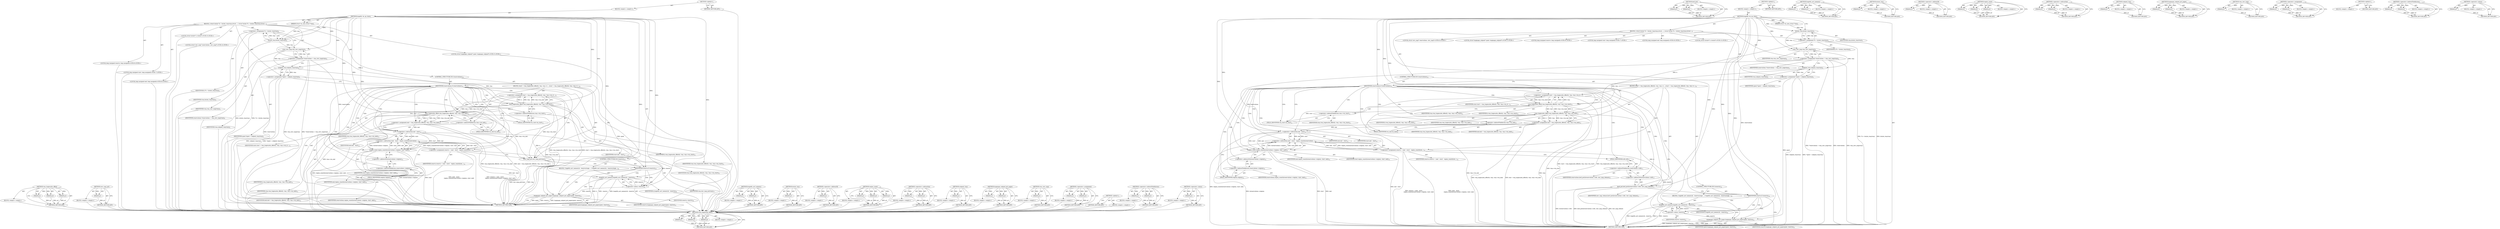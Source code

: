 digraph "&lt;operator&gt;.minus" {
vulnerable_119 [label=<(METHOD,vma_hugecache_offset)>];
vulnerable_120 [label=<(PARAM,p1)>];
vulnerable_121 [label=<(PARAM,p2)>];
vulnerable_122 [label=<(PARAM,p3)>];
vulnerable_123 [label=<(BLOCK,&lt;empty&gt;,&lt;empty&gt;)>];
vulnerable_124 [label=<(METHOD_RETURN,ANY)>];
vulnerable_145 [label=<(METHOD,kref_put)>];
vulnerable_146 [label=<(PARAM,p1)>];
vulnerable_147 [label=<(PARAM,p2)>];
vulnerable_148 [label=<(BLOCK,&lt;empty&gt;,&lt;empty&gt;)>];
vulnerable_149 [label=<(METHOD_RETURN,ANY)>];
vulnerable_6 [label=<(METHOD,&lt;global&gt;)<SUB>1</SUB>>];
vulnerable_7 [label=<(BLOCK,&lt;empty&gt;,&lt;empty&gt;)<SUB>1</SUB>>];
vulnerable_8 [label=<(METHOD,hugetlb_vm_op_close)<SUB>1</SUB>>];
vulnerable_9 [label=<(PARAM,struct vm_area_struct *vma)<SUB>1</SUB>>];
vulnerable_10 [label=<(BLOCK,{
 	struct hstate *h = hstate_vma(vma);
	struct...,{
 	struct hstate *h = hstate_vma(vma);
	struct...)<SUB>2</SUB>>];
vulnerable_11 [label="<(LOCAL,struct hstate* h: hstate*)<SUB>3</SUB>>"];
vulnerable_12 [label=<(&lt;operator&gt;.assignment,*h = hstate_vma(vma))<SUB>3</SUB>>];
vulnerable_13 [label=<(IDENTIFIER,h,*h = hstate_vma(vma))<SUB>3</SUB>>];
vulnerable_14 [label=<(hstate_vma,hstate_vma(vma))<SUB>3</SUB>>];
vulnerable_15 [label=<(IDENTIFIER,vma,hstate_vma(vma))<SUB>3</SUB>>];
vulnerable_16 [label="<(LOCAL,struct resv_map* reservations: resv_map*)<SUB>4</SUB>>"];
vulnerable_17 [label=<(&lt;operator&gt;.assignment,*reservations = vma_resv_map(vma))<SUB>4</SUB>>];
vulnerable_18 [label=<(IDENTIFIER,reservations,*reservations = vma_resv_map(vma))<SUB>4</SUB>>];
vulnerable_19 [label=<(vma_resv_map,vma_resv_map(vma))<SUB>4</SUB>>];
vulnerable_20 [label=<(IDENTIFIER,vma,vma_resv_map(vma))<SUB>4</SUB>>];
vulnerable_21 [label="<(LOCAL,struct hugepage_subpool* spool: hugepage_subpool*)<SUB>5</SUB>>"];
vulnerable_22 [label=<(&lt;operator&gt;.assignment,*spool = subpool_vma(vma))<SUB>5</SUB>>];
vulnerable_23 [label=<(IDENTIFIER,spool,*spool = subpool_vma(vma))<SUB>5</SUB>>];
vulnerable_24 [label=<(subpool_vma,subpool_vma(vma))<SUB>5</SUB>>];
vulnerable_25 [label=<(IDENTIFIER,vma,subpool_vma(vma))<SUB>5</SUB>>];
vulnerable_26 [label="<(LOCAL,long unsigned reserve: long unsigned)<SUB>6</SUB>>"];
vulnerable_27 [label="<(LOCAL,long unsigned start: long unsigned)<SUB>7</SUB>>"];
vulnerable_28 [label="<(LOCAL,long unsigned end: long unsigned)<SUB>8</SUB>>"];
vulnerable_29 [label=<(CONTROL_STRUCTURE,IF,if (reservations))<SUB>10</SUB>>];
vulnerable_30 [label=<(IDENTIFIER,reservations,if (reservations))<SUB>10</SUB>>];
vulnerable_31 [label=<(BLOCK,{
		start = vma_hugecache_offset(h, vma, vma-&gt;v...,{
		start = vma_hugecache_offset(h, vma, vma-&gt;v...)<SUB>10</SUB>>];
vulnerable_32 [label=<(&lt;operator&gt;.assignment,start = vma_hugecache_offset(h, vma, vma-&gt;vm_st...)<SUB>11</SUB>>];
vulnerable_33 [label=<(IDENTIFIER,start,start = vma_hugecache_offset(h, vma, vma-&gt;vm_st...)<SUB>11</SUB>>];
vulnerable_34 [label=<(vma_hugecache_offset,vma_hugecache_offset(h, vma, vma-&gt;vm_start))<SUB>11</SUB>>];
vulnerable_35 [label=<(IDENTIFIER,h,vma_hugecache_offset(h, vma, vma-&gt;vm_start))<SUB>11</SUB>>];
vulnerable_36 [label=<(IDENTIFIER,vma,vma_hugecache_offset(h, vma, vma-&gt;vm_start))<SUB>11</SUB>>];
vulnerable_37 [label=<(&lt;operator&gt;.indirectFieldAccess,vma-&gt;vm_start)<SUB>11</SUB>>];
vulnerable_38 [label=<(IDENTIFIER,vma,vma_hugecache_offset(h, vma, vma-&gt;vm_start))<SUB>11</SUB>>];
vulnerable_39 [label=<(FIELD_IDENTIFIER,vm_start,vm_start)<SUB>11</SUB>>];
vulnerable_40 [label=<(&lt;operator&gt;.assignment,end = vma_hugecache_offset(h, vma, vma-&gt;vm_end))<SUB>12</SUB>>];
vulnerable_41 [label=<(IDENTIFIER,end,end = vma_hugecache_offset(h, vma, vma-&gt;vm_end))<SUB>12</SUB>>];
vulnerable_42 [label=<(vma_hugecache_offset,vma_hugecache_offset(h, vma, vma-&gt;vm_end))<SUB>12</SUB>>];
vulnerable_43 [label=<(IDENTIFIER,h,vma_hugecache_offset(h, vma, vma-&gt;vm_end))<SUB>12</SUB>>];
vulnerable_44 [label=<(IDENTIFIER,vma,vma_hugecache_offset(h, vma, vma-&gt;vm_end))<SUB>12</SUB>>];
vulnerable_45 [label=<(&lt;operator&gt;.indirectFieldAccess,vma-&gt;vm_end)<SUB>12</SUB>>];
vulnerable_46 [label=<(IDENTIFIER,vma,vma_hugecache_offset(h, vma, vma-&gt;vm_end))<SUB>12</SUB>>];
vulnerable_47 [label=<(FIELD_IDENTIFIER,vm_end,vm_end)<SUB>12</SUB>>];
vulnerable_48 [label=<(&lt;operator&gt;.assignment,reserve = (end - start) -
 			region_count(&amp;res...)<SUB>14</SUB>>];
vulnerable_49 [label=<(IDENTIFIER,reserve,reserve = (end - start) -
 			region_count(&amp;res...)<SUB>14</SUB>>];
vulnerable_50 [label=<(&lt;operator&gt;.subtraction,(end - start) -
 			region_count(&amp;reservations-...)<SUB>14</SUB>>];
vulnerable_51 [label=<(&lt;operator&gt;.subtraction,end - start)<SUB>14</SUB>>];
vulnerable_52 [label=<(IDENTIFIER,end,end - start)<SUB>14</SUB>>];
vulnerable_53 [label=<(IDENTIFIER,start,end - start)<SUB>14</SUB>>];
vulnerable_54 [label=<(region_count,region_count(&amp;reservations-&gt;regions, start, end))<SUB>15</SUB>>];
vulnerable_55 [label=<(&lt;operator&gt;.addressOf,&amp;reservations-&gt;regions)<SUB>15</SUB>>];
vulnerable_56 [label=<(&lt;operator&gt;.indirectFieldAccess,reservations-&gt;regions)<SUB>15</SUB>>];
vulnerable_57 [label=<(IDENTIFIER,reservations,region_count(&amp;reservations-&gt;regions, start, end))<SUB>15</SUB>>];
vulnerable_58 [label=<(FIELD_IDENTIFIER,regions,regions)<SUB>15</SUB>>];
vulnerable_59 [label=<(IDENTIFIER,start,region_count(&amp;reservations-&gt;regions, start, end))<SUB>15</SUB>>];
vulnerable_60 [label=<(IDENTIFIER,end,region_count(&amp;reservations-&gt;regions, start, end))<SUB>15</SUB>>];
vulnerable_61 [label=<(kref_put,kref_put(&amp;reservations-&gt;refs, resv_map_release))<SUB>17</SUB>>];
vulnerable_62 [label=<(&lt;operator&gt;.addressOf,&amp;reservations-&gt;refs)<SUB>17</SUB>>];
vulnerable_63 [label=<(&lt;operator&gt;.indirectFieldAccess,reservations-&gt;refs)<SUB>17</SUB>>];
vulnerable_64 [label=<(IDENTIFIER,reservations,kref_put(&amp;reservations-&gt;refs, resv_map_release))<SUB>17</SUB>>];
vulnerable_65 [label=<(FIELD_IDENTIFIER,refs,refs)<SUB>17</SUB>>];
vulnerable_66 [label=<(IDENTIFIER,resv_map_release,kref_put(&amp;reservations-&gt;refs, resv_map_release))<SUB>17</SUB>>];
vulnerable_67 [label=<(CONTROL_STRUCTURE,IF,if (reserve))<SUB>19</SUB>>];
vulnerable_68 [label=<(IDENTIFIER,reserve,if (reserve))<SUB>19</SUB>>];
vulnerable_69 [label=<(BLOCK,{
 			hugetlb_acct_memory(h, -reserve);
			huge...,{
 			hugetlb_acct_memory(h, -reserve);
			huge...)<SUB>19</SUB>>];
vulnerable_70 [label=<(hugetlb_acct_memory,hugetlb_acct_memory(h, -reserve))<SUB>20</SUB>>];
vulnerable_71 [label=<(IDENTIFIER,h,hugetlb_acct_memory(h, -reserve))<SUB>20</SUB>>];
vulnerable_72 [label=<(&lt;operator&gt;.minus,-reserve)<SUB>20</SUB>>];
vulnerable_73 [label=<(IDENTIFIER,reserve,-reserve)<SUB>20</SUB>>];
vulnerable_74 [label=<(hugepage_subpool_put_pages,hugepage_subpool_put_pages(spool, reserve))<SUB>21</SUB>>];
vulnerable_75 [label=<(IDENTIFIER,spool,hugepage_subpool_put_pages(spool, reserve))<SUB>21</SUB>>];
vulnerable_76 [label=<(IDENTIFIER,reserve,hugepage_subpool_put_pages(spool, reserve))<SUB>21</SUB>>];
vulnerable_77 [label=<(METHOD_RETURN,void)<SUB>1</SUB>>];
vulnerable_79 [label=<(METHOD_RETURN,ANY)<SUB>1</SUB>>];
vulnerable_150 [label=<(METHOD,hugetlb_acct_memory)>];
vulnerable_151 [label=<(PARAM,p1)>];
vulnerable_152 [label=<(PARAM,p2)>];
vulnerable_153 [label=<(BLOCK,&lt;empty&gt;,&lt;empty&gt;)>];
vulnerable_154 [label=<(METHOD_RETURN,ANY)>];
vulnerable_107 [label=<(METHOD,hstate_vma)>];
vulnerable_108 [label=<(PARAM,p1)>];
vulnerable_109 [label=<(BLOCK,&lt;empty&gt;,&lt;empty&gt;)>];
vulnerable_110 [label=<(METHOD_RETURN,ANY)>];
vulnerable_141 [label=<(METHOD,&lt;operator&gt;.addressOf)>];
vulnerable_142 [label=<(PARAM,p1)>];
vulnerable_143 [label=<(BLOCK,&lt;empty&gt;,&lt;empty&gt;)>];
vulnerable_144 [label=<(METHOD_RETURN,ANY)>];
vulnerable_135 [label=<(METHOD,region_count)>];
vulnerable_136 [label=<(PARAM,p1)>];
vulnerable_137 [label=<(PARAM,p2)>];
vulnerable_138 [label=<(PARAM,p3)>];
vulnerable_139 [label=<(BLOCK,&lt;empty&gt;,&lt;empty&gt;)>];
vulnerable_140 [label=<(METHOD_RETURN,ANY)>];
vulnerable_130 [label=<(METHOD,&lt;operator&gt;.subtraction)>];
vulnerable_131 [label=<(PARAM,p1)>];
vulnerable_132 [label=<(PARAM,p2)>];
vulnerable_133 [label=<(BLOCK,&lt;empty&gt;,&lt;empty&gt;)>];
vulnerable_134 [label=<(METHOD_RETURN,ANY)>];
vulnerable_115 [label=<(METHOD,subpool_vma)>];
vulnerable_116 [label=<(PARAM,p1)>];
vulnerable_117 [label=<(BLOCK,&lt;empty&gt;,&lt;empty&gt;)>];
vulnerable_118 [label=<(METHOD_RETURN,ANY)>];
vulnerable_159 [label=<(METHOD,hugepage_subpool_put_pages)>];
vulnerable_160 [label=<(PARAM,p1)>];
vulnerable_161 [label=<(PARAM,p2)>];
vulnerable_162 [label=<(BLOCK,&lt;empty&gt;,&lt;empty&gt;)>];
vulnerable_163 [label=<(METHOD_RETURN,ANY)>];
vulnerable_111 [label=<(METHOD,vma_resv_map)>];
vulnerable_112 [label=<(PARAM,p1)>];
vulnerable_113 [label=<(BLOCK,&lt;empty&gt;,&lt;empty&gt;)>];
vulnerable_114 [label=<(METHOD_RETURN,ANY)>];
vulnerable_102 [label=<(METHOD,&lt;operator&gt;.assignment)>];
vulnerable_103 [label=<(PARAM,p1)>];
vulnerable_104 [label=<(PARAM,p2)>];
vulnerable_105 [label=<(BLOCK,&lt;empty&gt;,&lt;empty&gt;)>];
vulnerable_106 [label=<(METHOD_RETURN,ANY)>];
vulnerable_96 [label=<(METHOD,&lt;global&gt;)<SUB>1</SUB>>];
vulnerable_97 [label=<(BLOCK,&lt;empty&gt;,&lt;empty&gt;)>];
vulnerable_98 [label=<(METHOD_RETURN,ANY)>];
vulnerable_125 [label=<(METHOD,&lt;operator&gt;.indirectFieldAccess)>];
vulnerable_126 [label=<(PARAM,p1)>];
vulnerable_127 [label=<(PARAM,p2)>];
vulnerable_128 [label=<(BLOCK,&lt;empty&gt;,&lt;empty&gt;)>];
vulnerable_129 [label=<(METHOD_RETURN,ANY)>];
vulnerable_155 [label=<(METHOD,&lt;operator&gt;.minus)>];
vulnerable_156 [label=<(PARAM,p1)>];
vulnerable_157 [label=<(BLOCK,&lt;empty&gt;,&lt;empty&gt;)>];
vulnerable_158 [label=<(METHOD_RETURN,ANY)>];
fixed_115 [label=<(METHOD,vma_hugecache_offset)>];
fixed_116 [label=<(PARAM,p1)>];
fixed_117 [label=<(PARAM,p2)>];
fixed_118 [label=<(PARAM,p3)>];
fixed_119 [label=<(BLOCK,&lt;empty&gt;,&lt;empty&gt;)>];
fixed_120 [label=<(METHOD_RETURN,ANY)>];
fixed_141 [label=<(METHOD,resv_map_put)>];
fixed_142 [label=<(PARAM,p1)>];
fixed_143 [label=<(BLOCK,&lt;empty&gt;,&lt;empty&gt;)>];
fixed_144 [label=<(METHOD_RETURN,ANY)>];
fixed_6 [label=<(METHOD,&lt;global&gt;)<SUB>1</SUB>>];
fixed_7 [label=<(BLOCK,&lt;empty&gt;,&lt;empty&gt;)<SUB>1</SUB>>];
fixed_8 [label=<(METHOD,hugetlb_vm_op_close)<SUB>1</SUB>>];
fixed_9 [label=<(PARAM,struct vm_area_struct *vma)<SUB>1</SUB>>];
fixed_10 [label=<(BLOCK,{
 	struct hstate *h = hstate_vma(vma);
	struct...,{
 	struct hstate *h = hstate_vma(vma);
	struct...)<SUB>2</SUB>>];
fixed_11 [label="<(LOCAL,struct hstate* h: hstate*)<SUB>3</SUB>>"];
fixed_12 [label=<(&lt;operator&gt;.assignment,*h = hstate_vma(vma))<SUB>3</SUB>>];
fixed_13 [label=<(IDENTIFIER,h,*h = hstate_vma(vma))<SUB>3</SUB>>];
fixed_14 [label=<(hstate_vma,hstate_vma(vma))<SUB>3</SUB>>];
fixed_15 [label=<(IDENTIFIER,vma,hstate_vma(vma))<SUB>3</SUB>>];
fixed_16 [label="<(LOCAL,struct resv_map* reservations: resv_map*)<SUB>4</SUB>>"];
fixed_17 [label=<(&lt;operator&gt;.assignment,*reservations = vma_resv_map(vma))<SUB>4</SUB>>];
fixed_18 [label=<(IDENTIFIER,reservations,*reservations = vma_resv_map(vma))<SUB>4</SUB>>];
fixed_19 [label=<(vma_resv_map,vma_resv_map(vma))<SUB>4</SUB>>];
fixed_20 [label=<(IDENTIFIER,vma,vma_resv_map(vma))<SUB>4</SUB>>];
fixed_21 [label="<(LOCAL,struct hugepage_subpool* spool: hugepage_subpool*)<SUB>5</SUB>>"];
fixed_22 [label=<(&lt;operator&gt;.assignment,*spool = subpool_vma(vma))<SUB>5</SUB>>];
fixed_23 [label=<(IDENTIFIER,spool,*spool = subpool_vma(vma))<SUB>5</SUB>>];
fixed_24 [label=<(subpool_vma,subpool_vma(vma))<SUB>5</SUB>>];
fixed_25 [label=<(IDENTIFIER,vma,subpool_vma(vma))<SUB>5</SUB>>];
fixed_26 [label="<(LOCAL,long unsigned reserve: long unsigned)<SUB>6</SUB>>"];
fixed_27 [label="<(LOCAL,long unsigned start: long unsigned)<SUB>7</SUB>>"];
fixed_28 [label="<(LOCAL,long unsigned end: long unsigned)<SUB>8</SUB>>"];
fixed_29 [label=<(CONTROL_STRUCTURE,IF,if (reservations))<SUB>10</SUB>>];
fixed_30 [label=<(IDENTIFIER,reservations,if (reservations))<SUB>10</SUB>>];
fixed_31 [label=<(BLOCK,{
		start = vma_hugecache_offset(h, vma, vma-&gt;v...,{
		start = vma_hugecache_offset(h, vma, vma-&gt;v...)<SUB>10</SUB>>];
fixed_32 [label=<(&lt;operator&gt;.assignment,start = vma_hugecache_offset(h, vma, vma-&gt;vm_st...)<SUB>11</SUB>>];
fixed_33 [label=<(IDENTIFIER,start,start = vma_hugecache_offset(h, vma, vma-&gt;vm_st...)<SUB>11</SUB>>];
fixed_34 [label=<(vma_hugecache_offset,vma_hugecache_offset(h, vma, vma-&gt;vm_start))<SUB>11</SUB>>];
fixed_35 [label=<(IDENTIFIER,h,vma_hugecache_offset(h, vma, vma-&gt;vm_start))<SUB>11</SUB>>];
fixed_36 [label=<(IDENTIFIER,vma,vma_hugecache_offset(h, vma, vma-&gt;vm_start))<SUB>11</SUB>>];
fixed_37 [label=<(&lt;operator&gt;.indirectFieldAccess,vma-&gt;vm_start)<SUB>11</SUB>>];
fixed_38 [label=<(IDENTIFIER,vma,vma_hugecache_offset(h, vma, vma-&gt;vm_start))<SUB>11</SUB>>];
fixed_39 [label=<(FIELD_IDENTIFIER,vm_start,vm_start)<SUB>11</SUB>>];
fixed_40 [label=<(&lt;operator&gt;.assignment,end = vma_hugecache_offset(h, vma, vma-&gt;vm_end))<SUB>12</SUB>>];
fixed_41 [label=<(IDENTIFIER,end,end = vma_hugecache_offset(h, vma, vma-&gt;vm_end))<SUB>12</SUB>>];
fixed_42 [label=<(vma_hugecache_offset,vma_hugecache_offset(h, vma, vma-&gt;vm_end))<SUB>12</SUB>>];
fixed_43 [label=<(IDENTIFIER,h,vma_hugecache_offset(h, vma, vma-&gt;vm_end))<SUB>12</SUB>>];
fixed_44 [label=<(IDENTIFIER,vma,vma_hugecache_offset(h, vma, vma-&gt;vm_end))<SUB>12</SUB>>];
fixed_45 [label=<(&lt;operator&gt;.indirectFieldAccess,vma-&gt;vm_end)<SUB>12</SUB>>];
fixed_46 [label=<(IDENTIFIER,vma,vma_hugecache_offset(h, vma, vma-&gt;vm_end))<SUB>12</SUB>>];
fixed_47 [label=<(FIELD_IDENTIFIER,vm_end,vm_end)<SUB>12</SUB>>];
fixed_48 [label=<(&lt;operator&gt;.assignment,reserve = (end - start) -
 			region_count(&amp;res...)<SUB>14</SUB>>];
fixed_49 [label=<(IDENTIFIER,reserve,reserve = (end - start) -
 			region_count(&amp;res...)<SUB>14</SUB>>];
fixed_50 [label=<(&lt;operator&gt;.subtraction,(end - start) -
 			region_count(&amp;reservations-...)<SUB>14</SUB>>];
fixed_51 [label=<(&lt;operator&gt;.subtraction,end - start)<SUB>14</SUB>>];
fixed_52 [label=<(IDENTIFIER,end,end - start)<SUB>14</SUB>>];
fixed_53 [label=<(IDENTIFIER,start,end - start)<SUB>14</SUB>>];
fixed_54 [label=<(region_count,region_count(&amp;reservations-&gt;regions, start, end))<SUB>15</SUB>>];
fixed_55 [label=<(&lt;operator&gt;.addressOf,&amp;reservations-&gt;regions)<SUB>15</SUB>>];
fixed_56 [label=<(&lt;operator&gt;.indirectFieldAccess,reservations-&gt;regions)<SUB>15</SUB>>];
fixed_57 [label=<(IDENTIFIER,reservations,region_count(&amp;reservations-&gt;regions, start, end))<SUB>15</SUB>>];
fixed_58 [label=<(FIELD_IDENTIFIER,regions,regions)<SUB>15</SUB>>];
fixed_59 [label=<(IDENTIFIER,start,region_count(&amp;reservations-&gt;regions, start, end))<SUB>15</SUB>>];
fixed_60 [label=<(IDENTIFIER,end,region_count(&amp;reservations-&gt;regions, start, end))<SUB>15</SUB>>];
fixed_61 [label=<(resv_map_put,resv_map_put(vma))<SUB>17</SUB>>];
fixed_62 [label=<(IDENTIFIER,vma,resv_map_put(vma))<SUB>17</SUB>>];
fixed_63 [label=<(CONTROL_STRUCTURE,IF,if (reserve))<SUB>19</SUB>>];
fixed_64 [label=<(IDENTIFIER,reserve,if (reserve))<SUB>19</SUB>>];
fixed_65 [label=<(BLOCK,{
 			hugetlb_acct_memory(h, -reserve);
			huge...,{
 			hugetlb_acct_memory(h, -reserve);
			huge...)<SUB>19</SUB>>];
fixed_66 [label=<(hugetlb_acct_memory,hugetlb_acct_memory(h, -reserve))<SUB>20</SUB>>];
fixed_67 [label=<(IDENTIFIER,h,hugetlb_acct_memory(h, -reserve))<SUB>20</SUB>>];
fixed_68 [label=<(&lt;operator&gt;.minus,-reserve)<SUB>20</SUB>>];
fixed_69 [label=<(IDENTIFIER,reserve,-reserve)<SUB>20</SUB>>];
fixed_70 [label=<(hugepage_subpool_put_pages,hugepage_subpool_put_pages(spool, reserve))<SUB>21</SUB>>];
fixed_71 [label=<(IDENTIFIER,spool,hugepage_subpool_put_pages(spool, reserve))<SUB>21</SUB>>];
fixed_72 [label=<(IDENTIFIER,reserve,hugepage_subpool_put_pages(spool, reserve))<SUB>21</SUB>>];
fixed_73 [label=<(METHOD_RETURN,void)<SUB>1</SUB>>];
fixed_75 [label=<(METHOD_RETURN,ANY)<SUB>1</SUB>>];
fixed_145 [label=<(METHOD,hugetlb_acct_memory)>];
fixed_146 [label=<(PARAM,p1)>];
fixed_147 [label=<(PARAM,p2)>];
fixed_148 [label=<(BLOCK,&lt;empty&gt;,&lt;empty&gt;)>];
fixed_149 [label=<(METHOD_RETURN,ANY)>];
fixed_103 [label=<(METHOD,hstate_vma)>];
fixed_104 [label=<(PARAM,p1)>];
fixed_105 [label=<(BLOCK,&lt;empty&gt;,&lt;empty&gt;)>];
fixed_106 [label=<(METHOD_RETURN,ANY)>];
fixed_137 [label=<(METHOD,&lt;operator&gt;.addressOf)>];
fixed_138 [label=<(PARAM,p1)>];
fixed_139 [label=<(BLOCK,&lt;empty&gt;,&lt;empty&gt;)>];
fixed_140 [label=<(METHOD_RETURN,ANY)>];
fixed_131 [label=<(METHOD,region_count)>];
fixed_132 [label=<(PARAM,p1)>];
fixed_133 [label=<(PARAM,p2)>];
fixed_134 [label=<(PARAM,p3)>];
fixed_135 [label=<(BLOCK,&lt;empty&gt;,&lt;empty&gt;)>];
fixed_136 [label=<(METHOD_RETURN,ANY)>];
fixed_126 [label=<(METHOD,&lt;operator&gt;.subtraction)>];
fixed_127 [label=<(PARAM,p1)>];
fixed_128 [label=<(PARAM,p2)>];
fixed_129 [label=<(BLOCK,&lt;empty&gt;,&lt;empty&gt;)>];
fixed_130 [label=<(METHOD_RETURN,ANY)>];
fixed_111 [label=<(METHOD,subpool_vma)>];
fixed_112 [label=<(PARAM,p1)>];
fixed_113 [label=<(BLOCK,&lt;empty&gt;,&lt;empty&gt;)>];
fixed_114 [label=<(METHOD_RETURN,ANY)>];
fixed_154 [label=<(METHOD,hugepage_subpool_put_pages)>];
fixed_155 [label=<(PARAM,p1)>];
fixed_156 [label=<(PARAM,p2)>];
fixed_157 [label=<(BLOCK,&lt;empty&gt;,&lt;empty&gt;)>];
fixed_158 [label=<(METHOD_RETURN,ANY)>];
fixed_107 [label=<(METHOD,vma_resv_map)>];
fixed_108 [label=<(PARAM,p1)>];
fixed_109 [label=<(BLOCK,&lt;empty&gt;,&lt;empty&gt;)>];
fixed_110 [label=<(METHOD_RETURN,ANY)>];
fixed_98 [label=<(METHOD,&lt;operator&gt;.assignment)>];
fixed_99 [label=<(PARAM,p1)>];
fixed_100 [label=<(PARAM,p2)>];
fixed_101 [label=<(BLOCK,&lt;empty&gt;,&lt;empty&gt;)>];
fixed_102 [label=<(METHOD_RETURN,ANY)>];
fixed_92 [label=<(METHOD,&lt;global&gt;)<SUB>1</SUB>>];
fixed_93 [label=<(BLOCK,&lt;empty&gt;,&lt;empty&gt;)>];
fixed_94 [label=<(METHOD_RETURN,ANY)>];
fixed_121 [label=<(METHOD,&lt;operator&gt;.indirectFieldAccess)>];
fixed_122 [label=<(PARAM,p1)>];
fixed_123 [label=<(PARAM,p2)>];
fixed_124 [label=<(BLOCK,&lt;empty&gt;,&lt;empty&gt;)>];
fixed_125 [label=<(METHOD_RETURN,ANY)>];
fixed_150 [label=<(METHOD,&lt;operator&gt;.minus)>];
fixed_151 [label=<(PARAM,p1)>];
fixed_152 [label=<(BLOCK,&lt;empty&gt;,&lt;empty&gt;)>];
fixed_153 [label=<(METHOD_RETURN,ANY)>];
vulnerable_119 -> vulnerable_120  [key=0, label="AST: "];
vulnerable_119 -> vulnerable_120  [key=1, label="DDG: "];
vulnerable_119 -> vulnerable_123  [key=0, label="AST: "];
vulnerable_119 -> vulnerable_121  [key=0, label="AST: "];
vulnerable_119 -> vulnerable_121  [key=1, label="DDG: "];
vulnerable_119 -> vulnerable_124  [key=0, label="AST: "];
vulnerable_119 -> vulnerable_124  [key=1, label="CFG: "];
vulnerable_119 -> vulnerable_122  [key=0, label="AST: "];
vulnerable_119 -> vulnerable_122  [key=1, label="DDG: "];
vulnerable_120 -> vulnerable_124  [key=0, label="DDG: p1"];
vulnerable_121 -> vulnerable_124  [key=0, label="DDG: p2"];
vulnerable_122 -> vulnerable_124  [key=0, label="DDG: p3"];
vulnerable_145 -> vulnerable_146  [key=0, label="AST: "];
vulnerable_145 -> vulnerable_146  [key=1, label="DDG: "];
vulnerable_145 -> vulnerable_148  [key=0, label="AST: "];
vulnerable_145 -> vulnerable_147  [key=0, label="AST: "];
vulnerable_145 -> vulnerable_147  [key=1, label="DDG: "];
vulnerable_145 -> vulnerable_149  [key=0, label="AST: "];
vulnerable_145 -> vulnerable_149  [key=1, label="CFG: "];
vulnerable_146 -> vulnerable_149  [key=0, label="DDG: p1"];
vulnerable_147 -> vulnerable_149  [key=0, label="DDG: p2"];
vulnerable_6 -> vulnerable_7  [key=0, label="AST: "];
vulnerable_6 -> vulnerable_79  [key=0, label="AST: "];
vulnerable_6 -> vulnerable_79  [key=1, label="CFG: "];
vulnerable_7 -> vulnerable_8  [key=0, label="AST: "];
vulnerable_8 -> vulnerable_9  [key=0, label="AST: "];
vulnerable_8 -> vulnerable_9  [key=1, label="DDG: "];
vulnerable_8 -> vulnerable_10  [key=0, label="AST: "];
vulnerable_8 -> vulnerable_77  [key=0, label="AST: "];
vulnerable_8 -> vulnerable_14  [key=0, label="CFG: "];
vulnerable_8 -> vulnerable_14  [key=1, label="DDG: "];
vulnerable_8 -> vulnerable_30  [key=0, label="DDG: "];
vulnerable_8 -> vulnerable_19  [key=0, label="DDG: "];
vulnerable_8 -> vulnerable_24  [key=0, label="DDG: "];
vulnerable_8 -> vulnerable_61  [key=0, label="DDG: "];
vulnerable_8 -> vulnerable_68  [key=0, label="DDG: "];
vulnerable_8 -> vulnerable_34  [key=0, label="DDG: "];
vulnerable_8 -> vulnerable_42  [key=0, label="DDG: "];
vulnerable_8 -> vulnerable_51  [key=0, label="DDG: "];
vulnerable_8 -> vulnerable_54  [key=0, label="DDG: "];
vulnerable_8 -> vulnerable_70  [key=0, label="DDG: "];
vulnerable_8 -> vulnerable_74  [key=0, label="DDG: "];
vulnerable_8 -> vulnerable_72  [key=0, label="DDG: "];
vulnerable_9 -> vulnerable_14  [key=0, label="DDG: vma"];
vulnerable_10 -> vulnerable_11  [key=0, label="AST: "];
vulnerable_10 -> vulnerable_12  [key=0, label="AST: "];
vulnerable_10 -> vulnerable_16  [key=0, label="AST: "];
vulnerable_10 -> vulnerable_17  [key=0, label="AST: "];
vulnerable_10 -> vulnerable_21  [key=0, label="AST: "];
vulnerable_10 -> vulnerable_22  [key=0, label="AST: "];
vulnerable_10 -> vulnerable_26  [key=0, label="AST: "];
vulnerable_10 -> vulnerable_27  [key=0, label="AST: "];
vulnerable_10 -> vulnerable_28  [key=0, label="AST: "];
vulnerable_10 -> vulnerable_29  [key=0, label="AST: "];
vulnerable_12 -> vulnerable_13  [key=0, label="AST: "];
vulnerable_12 -> vulnerable_14  [key=0, label="AST: "];
vulnerable_12 -> vulnerable_19  [key=0, label="CFG: "];
vulnerable_12 -> vulnerable_77  [key=0, label="DDG: hstate_vma(vma)"];
vulnerable_12 -> vulnerable_77  [key=1, label="DDG: *h = hstate_vma(vma)"];
vulnerable_12 -> vulnerable_34  [key=0, label="DDG: h"];
vulnerable_14 -> vulnerable_15  [key=0, label="AST: "];
vulnerable_14 -> vulnerable_12  [key=0, label="CFG: "];
vulnerable_14 -> vulnerable_12  [key=1, label="DDG: vma"];
vulnerable_14 -> vulnerable_19  [key=0, label="DDG: vma"];
vulnerable_17 -> vulnerable_18  [key=0, label="AST: "];
vulnerable_17 -> vulnerable_19  [key=0, label="AST: "];
vulnerable_17 -> vulnerable_24  [key=0, label="CFG: "];
vulnerable_17 -> vulnerable_77  [key=0, label="DDG: reservations"];
vulnerable_17 -> vulnerable_77  [key=1, label="DDG: vma_resv_map(vma)"];
vulnerable_17 -> vulnerable_77  [key=2, label="DDG: *reservations = vma_resv_map(vma)"];
vulnerable_17 -> vulnerable_61  [key=0, label="DDG: reservations"];
vulnerable_17 -> vulnerable_54  [key=0, label="DDG: reservations"];
vulnerable_19 -> vulnerable_20  [key=0, label="AST: "];
vulnerable_19 -> vulnerable_17  [key=0, label="CFG: "];
vulnerable_19 -> vulnerable_17  [key=1, label="DDG: vma"];
vulnerable_19 -> vulnerable_24  [key=0, label="DDG: vma"];
vulnerable_22 -> vulnerable_23  [key=0, label="AST: "];
vulnerable_22 -> vulnerable_24  [key=0, label="AST: "];
vulnerable_22 -> vulnerable_30  [key=0, label="CFG: "];
vulnerable_22 -> vulnerable_77  [key=0, label="DDG: subpool_vma(vma)"];
vulnerable_22 -> vulnerable_77  [key=1, label="DDG: *spool = subpool_vma(vma)"];
vulnerable_22 -> vulnerable_74  [key=0, label="DDG: spool"];
vulnerable_24 -> vulnerable_25  [key=0, label="AST: "];
vulnerable_24 -> vulnerable_22  [key=0, label="CFG: "];
vulnerable_24 -> vulnerable_22  [key=1, label="DDG: vma"];
vulnerable_24 -> vulnerable_34  [key=0, label="DDG: vma"];
vulnerable_29 -> vulnerable_30  [key=0, label="AST: "];
vulnerable_29 -> vulnerable_31  [key=0, label="AST: "];
vulnerable_30 -> vulnerable_77  [key=0, label="CFG: "];
vulnerable_30 -> vulnerable_39  [key=0, label="CFG: "];
vulnerable_30 -> vulnerable_39  [key=1, label="CDG: "];
vulnerable_30 -> vulnerable_47  [key=0, label="CDG: "];
vulnerable_30 -> vulnerable_34  [key=0, label="CDG: "];
vulnerable_30 -> vulnerable_48  [key=0, label="CDG: "];
vulnerable_30 -> vulnerable_32  [key=0, label="CDG: "];
vulnerable_30 -> vulnerable_58  [key=0, label="CDG: "];
vulnerable_30 -> vulnerable_68  [key=0, label="CDG: "];
vulnerable_30 -> vulnerable_61  [key=0, label="CDG: "];
vulnerable_30 -> vulnerable_42  [key=0, label="CDG: "];
vulnerable_30 -> vulnerable_51  [key=0, label="CDG: "];
vulnerable_30 -> vulnerable_37  [key=0, label="CDG: "];
vulnerable_30 -> vulnerable_56  [key=0, label="CDG: "];
vulnerable_30 -> vulnerable_45  [key=0, label="CDG: "];
vulnerable_30 -> vulnerable_63  [key=0, label="CDG: "];
vulnerable_30 -> vulnerable_40  [key=0, label="CDG: "];
vulnerable_30 -> vulnerable_65  [key=0, label="CDG: "];
vulnerable_30 -> vulnerable_50  [key=0, label="CDG: "];
vulnerable_30 -> vulnerable_55  [key=0, label="CDG: "];
vulnerable_30 -> vulnerable_54  [key=0, label="CDG: "];
vulnerable_30 -> vulnerable_62  [key=0, label="CDG: "];
vulnerable_31 -> vulnerable_32  [key=0, label="AST: "];
vulnerable_31 -> vulnerable_40  [key=0, label="AST: "];
vulnerable_31 -> vulnerable_48  [key=0, label="AST: "];
vulnerable_31 -> vulnerable_61  [key=0, label="AST: "];
vulnerable_31 -> vulnerable_67  [key=0, label="AST: "];
vulnerable_32 -> vulnerable_33  [key=0, label="AST: "];
vulnerable_32 -> vulnerable_34  [key=0, label="AST: "];
vulnerable_32 -> vulnerable_47  [key=0, label="CFG: "];
vulnerable_32 -> vulnerable_77  [key=0, label="DDG: vma_hugecache_offset(h, vma, vma-&gt;vm_start)"];
vulnerable_32 -> vulnerable_77  [key=1, label="DDG: start = vma_hugecache_offset(h, vma, vma-&gt;vm_start)"];
vulnerable_32 -> vulnerable_51  [key=0, label="DDG: start"];
vulnerable_34 -> vulnerable_35  [key=0, label="AST: "];
vulnerable_34 -> vulnerable_36  [key=0, label="AST: "];
vulnerable_34 -> vulnerable_37  [key=0, label="AST: "];
vulnerable_34 -> vulnerable_32  [key=0, label="CFG: "];
vulnerable_34 -> vulnerable_32  [key=1, label="DDG: h"];
vulnerable_34 -> vulnerable_32  [key=2, label="DDG: vma"];
vulnerable_34 -> vulnerable_32  [key=3, label="DDG: vma-&gt;vm_start"];
vulnerable_34 -> vulnerable_77  [key=0, label="DDG: vma-&gt;vm_start"];
vulnerable_34 -> vulnerable_42  [key=0, label="DDG: h"];
vulnerable_34 -> vulnerable_42  [key=1, label="DDG: vma"];
vulnerable_34 -> vulnerable_42  [key=2, label="DDG: vma-&gt;vm_start"];
vulnerable_37 -> vulnerable_38  [key=0, label="AST: "];
vulnerable_37 -> vulnerable_39  [key=0, label="AST: "];
vulnerable_37 -> vulnerable_34  [key=0, label="CFG: "];
vulnerable_39 -> vulnerable_37  [key=0, label="CFG: "];
vulnerable_40 -> vulnerable_41  [key=0, label="AST: "];
vulnerable_40 -> vulnerable_42  [key=0, label="AST: "];
vulnerable_40 -> vulnerable_51  [key=0, label="CFG: "];
vulnerable_40 -> vulnerable_51  [key=1, label="DDG: end"];
vulnerable_40 -> vulnerable_77  [key=0, label="DDG: vma_hugecache_offset(h, vma, vma-&gt;vm_end)"];
vulnerable_40 -> vulnerable_77  [key=1, label="DDG: end = vma_hugecache_offset(h, vma, vma-&gt;vm_end)"];
vulnerable_42 -> vulnerable_43  [key=0, label="AST: "];
vulnerable_42 -> vulnerable_44  [key=0, label="AST: "];
vulnerable_42 -> vulnerable_45  [key=0, label="AST: "];
vulnerable_42 -> vulnerable_40  [key=0, label="CFG: "];
vulnerable_42 -> vulnerable_40  [key=1, label="DDG: h"];
vulnerable_42 -> vulnerable_40  [key=2, label="DDG: vma"];
vulnerable_42 -> vulnerable_40  [key=3, label="DDG: vma-&gt;vm_end"];
vulnerable_42 -> vulnerable_77  [key=0, label="DDG: vma"];
vulnerable_42 -> vulnerable_77  [key=1, label="DDG: vma-&gt;vm_end"];
vulnerable_42 -> vulnerable_70  [key=0, label="DDG: h"];
vulnerable_45 -> vulnerable_46  [key=0, label="AST: "];
vulnerable_45 -> vulnerable_47  [key=0, label="AST: "];
vulnerable_45 -> vulnerable_42  [key=0, label="CFG: "];
vulnerable_47 -> vulnerable_45  [key=0, label="CFG: "];
vulnerable_48 -> vulnerable_49  [key=0, label="AST: "];
vulnerable_48 -> vulnerable_50  [key=0, label="AST: "];
vulnerable_48 -> vulnerable_65  [key=0, label="CFG: "];
vulnerable_48 -> vulnerable_77  [key=0, label="DDG: (end - start) -
 			region_count(&amp;reservations-&gt;regions, start, end)"];
vulnerable_48 -> vulnerable_77  [key=1, label="DDG: reserve = (end - start) -
 			region_count(&amp;reservations-&gt;regions, start, end)"];
vulnerable_48 -> vulnerable_72  [key=0, label="DDG: reserve"];
vulnerable_50 -> vulnerable_51  [key=0, label="AST: "];
vulnerable_50 -> vulnerable_54  [key=0, label="AST: "];
vulnerable_50 -> vulnerable_48  [key=0, label="CFG: "];
vulnerable_50 -> vulnerable_48  [key=1, label="DDG: end - start"];
vulnerable_50 -> vulnerable_48  [key=2, label="DDG: region_count(&amp;reservations-&gt;regions, start, end)"];
vulnerable_50 -> vulnerable_77  [key=0, label="DDG: end - start"];
vulnerable_50 -> vulnerable_77  [key=1, label="DDG: region_count(&amp;reservations-&gt;regions, start, end)"];
vulnerable_51 -> vulnerable_52  [key=0, label="AST: "];
vulnerable_51 -> vulnerable_53  [key=0, label="AST: "];
vulnerable_51 -> vulnerable_58  [key=0, label="CFG: "];
vulnerable_51 -> vulnerable_50  [key=0, label="DDG: end"];
vulnerable_51 -> vulnerable_50  [key=1, label="DDG: start"];
vulnerable_51 -> vulnerable_54  [key=0, label="DDG: start"];
vulnerable_51 -> vulnerable_54  [key=1, label="DDG: end"];
vulnerable_54 -> vulnerable_55  [key=0, label="AST: "];
vulnerable_54 -> vulnerable_59  [key=0, label="AST: "];
vulnerable_54 -> vulnerable_60  [key=0, label="AST: "];
vulnerable_54 -> vulnerable_50  [key=0, label="CFG: "];
vulnerable_54 -> vulnerable_50  [key=1, label="DDG: &amp;reservations-&gt;regions"];
vulnerable_54 -> vulnerable_50  [key=2, label="DDG: start"];
vulnerable_54 -> vulnerable_50  [key=3, label="DDG: end"];
vulnerable_54 -> vulnerable_77  [key=0, label="DDG: &amp;reservations-&gt;regions"];
vulnerable_54 -> vulnerable_77  [key=1, label="DDG: start"];
vulnerable_54 -> vulnerable_77  [key=2, label="DDG: end"];
vulnerable_55 -> vulnerable_56  [key=0, label="AST: "];
vulnerable_55 -> vulnerable_54  [key=0, label="CFG: "];
vulnerable_56 -> vulnerable_57  [key=0, label="AST: "];
vulnerable_56 -> vulnerable_58  [key=0, label="AST: "];
vulnerable_56 -> vulnerable_55  [key=0, label="CFG: "];
vulnerable_58 -> vulnerable_56  [key=0, label="CFG: "];
vulnerable_61 -> vulnerable_62  [key=0, label="AST: "];
vulnerable_61 -> vulnerable_66  [key=0, label="AST: "];
vulnerable_61 -> vulnerable_68  [key=0, label="CFG: "];
vulnerable_61 -> vulnerable_77  [key=0, label="DDG: &amp;reservations-&gt;refs"];
vulnerable_61 -> vulnerable_77  [key=1, label="DDG: kref_put(&amp;reservations-&gt;refs, resv_map_release)"];
vulnerable_61 -> vulnerable_77  [key=2, label="DDG: resv_map_release"];
vulnerable_62 -> vulnerable_63  [key=0, label="AST: "];
vulnerable_62 -> vulnerable_61  [key=0, label="CFG: "];
vulnerable_63 -> vulnerable_64  [key=0, label="AST: "];
vulnerable_63 -> vulnerable_65  [key=0, label="AST: "];
vulnerable_63 -> vulnerable_62  [key=0, label="CFG: "];
vulnerable_65 -> vulnerable_63  [key=0, label="CFG: "];
vulnerable_67 -> vulnerable_68  [key=0, label="AST: "];
vulnerable_67 -> vulnerable_69  [key=0, label="AST: "];
vulnerable_68 -> vulnerable_77  [key=0, label="CFG: "];
vulnerable_68 -> vulnerable_72  [key=0, label="CFG: "];
vulnerable_68 -> vulnerable_72  [key=1, label="CDG: "];
vulnerable_68 -> vulnerable_70  [key=0, label="CDG: "];
vulnerable_68 -> vulnerable_74  [key=0, label="CDG: "];
vulnerable_69 -> vulnerable_70  [key=0, label="AST: "];
vulnerable_69 -> vulnerable_74  [key=0, label="AST: "];
vulnerable_70 -> vulnerable_71  [key=0, label="AST: "];
vulnerable_70 -> vulnerable_72  [key=0, label="AST: "];
vulnerable_70 -> vulnerable_74  [key=0, label="CFG: "];
vulnerable_70 -> vulnerable_77  [key=0, label="DDG: h"];
vulnerable_70 -> vulnerable_77  [key=1, label="DDG: -reserve"];
vulnerable_70 -> vulnerable_77  [key=2, label="DDG: hugetlb_acct_memory(h, -reserve)"];
vulnerable_72 -> vulnerable_73  [key=0, label="AST: "];
vulnerable_72 -> vulnerable_70  [key=0, label="CFG: "];
vulnerable_72 -> vulnerable_70  [key=1, label="DDG: reserve"];
vulnerable_72 -> vulnerable_74  [key=0, label="DDG: reserve"];
vulnerable_74 -> vulnerable_75  [key=0, label="AST: "];
vulnerable_74 -> vulnerable_76  [key=0, label="AST: "];
vulnerable_74 -> vulnerable_77  [key=0, label="CFG: "];
vulnerable_74 -> vulnerable_77  [key=1, label="DDG: spool"];
vulnerable_74 -> vulnerable_77  [key=2, label="DDG: reserve"];
vulnerable_74 -> vulnerable_77  [key=3, label="DDG: hugepage_subpool_put_pages(spool, reserve)"];
vulnerable_150 -> vulnerable_151  [key=0, label="AST: "];
vulnerable_150 -> vulnerable_151  [key=1, label="DDG: "];
vulnerable_150 -> vulnerable_153  [key=0, label="AST: "];
vulnerable_150 -> vulnerable_152  [key=0, label="AST: "];
vulnerable_150 -> vulnerable_152  [key=1, label="DDG: "];
vulnerable_150 -> vulnerable_154  [key=0, label="AST: "];
vulnerable_150 -> vulnerable_154  [key=1, label="CFG: "];
vulnerable_151 -> vulnerable_154  [key=0, label="DDG: p1"];
vulnerable_152 -> vulnerable_154  [key=0, label="DDG: p2"];
vulnerable_107 -> vulnerable_108  [key=0, label="AST: "];
vulnerable_107 -> vulnerable_108  [key=1, label="DDG: "];
vulnerable_107 -> vulnerable_109  [key=0, label="AST: "];
vulnerable_107 -> vulnerable_110  [key=0, label="AST: "];
vulnerable_107 -> vulnerable_110  [key=1, label="CFG: "];
vulnerable_108 -> vulnerable_110  [key=0, label="DDG: p1"];
vulnerable_141 -> vulnerable_142  [key=0, label="AST: "];
vulnerable_141 -> vulnerable_142  [key=1, label="DDG: "];
vulnerable_141 -> vulnerable_143  [key=0, label="AST: "];
vulnerable_141 -> vulnerable_144  [key=0, label="AST: "];
vulnerable_141 -> vulnerable_144  [key=1, label="CFG: "];
vulnerable_142 -> vulnerable_144  [key=0, label="DDG: p1"];
vulnerable_135 -> vulnerable_136  [key=0, label="AST: "];
vulnerable_135 -> vulnerable_136  [key=1, label="DDG: "];
vulnerable_135 -> vulnerable_139  [key=0, label="AST: "];
vulnerable_135 -> vulnerable_137  [key=0, label="AST: "];
vulnerable_135 -> vulnerable_137  [key=1, label="DDG: "];
vulnerable_135 -> vulnerable_140  [key=0, label="AST: "];
vulnerable_135 -> vulnerable_140  [key=1, label="CFG: "];
vulnerable_135 -> vulnerable_138  [key=0, label="AST: "];
vulnerable_135 -> vulnerable_138  [key=1, label="DDG: "];
vulnerable_136 -> vulnerable_140  [key=0, label="DDG: p1"];
vulnerable_137 -> vulnerable_140  [key=0, label="DDG: p2"];
vulnerable_138 -> vulnerable_140  [key=0, label="DDG: p3"];
vulnerable_130 -> vulnerable_131  [key=0, label="AST: "];
vulnerable_130 -> vulnerable_131  [key=1, label="DDG: "];
vulnerable_130 -> vulnerable_133  [key=0, label="AST: "];
vulnerable_130 -> vulnerable_132  [key=0, label="AST: "];
vulnerable_130 -> vulnerable_132  [key=1, label="DDG: "];
vulnerable_130 -> vulnerable_134  [key=0, label="AST: "];
vulnerable_130 -> vulnerable_134  [key=1, label="CFG: "];
vulnerable_131 -> vulnerable_134  [key=0, label="DDG: p1"];
vulnerable_132 -> vulnerable_134  [key=0, label="DDG: p2"];
vulnerable_115 -> vulnerable_116  [key=0, label="AST: "];
vulnerable_115 -> vulnerable_116  [key=1, label="DDG: "];
vulnerable_115 -> vulnerable_117  [key=0, label="AST: "];
vulnerable_115 -> vulnerable_118  [key=0, label="AST: "];
vulnerable_115 -> vulnerable_118  [key=1, label="CFG: "];
vulnerable_116 -> vulnerable_118  [key=0, label="DDG: p1"];
vulnerable_159 -> vulnerable_160  [key=0, label="AST: "];
vulnerable_159 -> vulnerable_160  [key=1, label="DDG: "];
vulnerable_159 -> vulnerable_162  [key=0, label="AST: "];
vulnerable_159 -> vulnerable_161  [key=0, label="AST: "];
vulnerable_159 -> vulnerable_161  [key=1, label="DDG: "];
vulnerable_159 -> vulnerable_163  [key=0, label="AST: "];
vulnerable_159 -> vulnerable_163  [key=1, label="CFG: "];
vulnerable_160 -> vulnerable_163  [key=0, label="DDG: p1"];
vulnerable_161 -> vulnerable_163  [key=0, label="DDG: p2"];
vulnerable_111 -> vulnerable_112  [key=0, label="AST: "];
vulnerable_111 -> vulnerable_112  [key=1, label="DDG: "];
vulnerable_111 -> vulnerable_113  [key=0, label="AST: "];
vulnerable_111 -> vulnerable_114  [key=0, label="AST: "];
vulnerable_111 -> vulnerable_114  [key=1, label="CFG: "];
vulnerable_112 -> vulnerable_114  [key=0, label="DDG: p1"];
vulnerable_102 -> vulnerable_103  [key=0, label="AST: "];
vulnerable_102 -> vulnerable_103  [key=1, label="DDG: "];
vulnerable_102 -> vulnerable_105  [key=0, label="AST: "];
vulnerable_102 -> vulnerable_104  [key=0, label="AST: "];
vulnerable_102 -> vulnerable_104  [key=1, label="DDG: "];
vulnerable_102 -> vulnerable_106  [key=0, label="AST: "];
vulnerable_102 -> vulnerable_106  [key=1, label="CFG: "];
vulnerable_103 -> vulnerable_106  [key=0, label="DDG: p1"];
vulnerable_104 -> vulnerable_106  [key=0, label="DDG: p2"];
vulnerable_96 -> vulnerable_97  [key=0, label="AST: "];
vulnerable_96 -> vulnerable_98  [key=0, label="AST: "];
vulnerable_96 -> vulnerable_98  [key=1, label="CFG: "];
vulnerable_125 -> vulnerable_126  [key=0, label="AST: "];
vulnerable_125 -> vulnerable_126  [key=1, label="DDG: "];
vulnerable_125 -> vulnerable_128  [key=0, label="AST: "];
vulnerable_125 -> vulnerable_127  [key=0, label="AST: "];
vulnerable_125 -> vulnerable_127  [key=1, label="DDG: "];
vulnerable_125 -> vulnerable_129  [key=0, label="AST: "];
vulnerable_125 -> vulnerable_129  [key=1, label="CFG: "];
vulnerable_126 -> vulnerable_129  [key=0, label="DDG: p1"];
vulnerable_127 -> vulnerable_129  [key=0, label="DDG: p2"];
vulnerable_155 -> vulnerable_156  [key=0, label="AST: "];
vulnerable_155 -> vulnerable_156  [key=1, label="DDG: "];
vulnerable_155 -> vulnerable_157  [key=0, label="AST: "];
vulnerable_155 -> vulnerable_158  [key=0, label="AST: "];
vulnerable_155 -> vulnerable_158  [key=1, label="CFG: "];
vulnerable_156 -> vulnerable_158  [key=0, label="DDG: p1"];
fixed_115 -> fixed_116  [key=0, label="AST: "];
fixed_115 -> fixed_116  [key=1, label="DDG: "];
fixed_115 -> fixed_119  [key=0, label="AST: "];
fixed_115 -> fixed_117  [key=0, label="AST: "];
fixed_115 -> fixed_117  [key=1, label="DDG: "];
fixed_115 -> fixed_120  [key=0, label="AST: "];
fixed_115 -> fixed_120  [key=1, label="CFG: "];
fixed_115 -> fixed_118  [key=0, label="AST: "];
fixed_115 -> fixed_118  [key=1, label="DDG: "];
fixed_116 -> fixed_120  [key=0, label="DDG: p1"];
fixed_117 -> fixed_120  [key=0, label="DDG: p2"];
fixed_118 -> fixed_120  [key=0, label="DDG: p3"];
fixed_119 -> vulnerable_119  [key=0];
fixed_120 -> vulnerable_119  [key=0];
fixed_141 -> fixed_142  [key=0, label="AST: "];
fixed_141 -> fixed_142  [key=1, label="DDG: "];
fixed_141 -> fixed_143  [key=0, label="AST: "];
fixed_141 -> fixed_144  [key=0, label="AST: "];
fixed_141 -> fixed_144  [key=1, label="CFG: "];
fixed_142 -> fixed_144  [key=0, label="DDG: p1"];
fixed_143 -> vulnerable_119  [key=0];
fixed_144 -> vulnerable_119  [key=0];
fixed_6 -> fixed_7  [key=0, label="AST: "];
fixed_6 -> fixed_75  [key=0, label="AST: "];
fixed_6 -> fixed_75  [key=1, label="CFG: "];
fixed_7 -> fixed_8  [key=0, label="AST: "];
fixed_8 -> fixed_9  [key=0, label="AST: "];
fixed_8 -> fixed_9  [key=1, label="DDG: "];
fixed_8 -> fixed_10  [key=0, label="AST: "];
fixed_8 -> fixed_73  [key=0, label="AST: "];
fixed_8 -> fixed_14  [key=0, label="CFG: "];
fixed_8 -> fixed_14  [key=1, label="DDG: "];
fixed_8 -> fixed_30  [key=0, label="DDG: "];
fixed_8 -> fixed_19  [key=0, label="DDG: "];
fixed_8 -> fixed_24  [key=0, label="DDG: "];
fixed_8 -> fixed_61  [key=0, label="DDG: "];
fixed_8 -> fixed_64  [key=0, label="DDG: "];
fixed_8 -> fixed_34  [key=0, label="DDG: "];
fixed_8 -> fixed_42  [key=0, label="DDG: "];
fixed_8 -> fixed_51  [key=0, label="DDG: "];
fixed_8 -> fixed_54  [key=0, label="DDG: "];
fixed_8 -> fixed_66  [key=0, label="DDG: "];
fixed_8 -> fixed_70  [key=0, label="DDG: "];
fixed_8 -> fixed_68  [key=0, label="DDG: "];
fixed_9 -> fixed_14  [key=0, label="DDG: vma"];
fixed_10 -> fixed_11  [key=0, label="AST: "];
fixed_10 -> fixed_12  [key=0, label="AST: "];
fixed_10 -> fixed_16  [key=0, label="AST: "];
fixed_10 -> fixed_17  [key=0, label="AST: "];
fixed_10 -> fixed_21  [key=0, label="AST: "];
fixed_10 -> fixed_22  [key=0, label="AST: "];
fixed_10 -> fixed_26  [key=0, label="AST: "];
fixed_10 -> fixed_27  [key=0, label="AST: "];
fixed_10 -> fixed_28  [key=0, label="AST: "];
fixed_10 -> fixed_29  [key=0, label="AST: "];
fixed_11 -> vulnerable_119  [key=0];
fixed_12 -> fixed_13  [key=0, label="AST: "];
fixed_12 -> fixed_14  [key=0, label="AST: "];
fixed_12 -> fixed_19  [key=0, label="CFG: "];
fixed_12 -> fixed_73  [key=0, label="DDG: hstate_vma(vma)"];
fixed_12 -> fixed_73  [key=1, label="DDG: *h = hstate_vma(vma)"];
fixed_12 -> fixed_34  [key=0, label="DDG: h"];
fixed_13 -> vulnerable_119  [key=0];
fixed_14 -> fixed_15  [key=0, label="AST: "];
fixed_14 -> fixed_12  [key=0, label="CFG: "];
fixed_14 -> fixed_12  [key=1, label="DDG: vma"];
fixed_14 -> fixed_19  [key=0, label="DDG: vma"];
fixed_15 -> vulnerable_119  [key=0];
fixed_16 -> vulnerable_119  [key=0];
fixed_17 -> fixed_18  [key=0, label="AST: "];
fixed_17 -> fixed_19  [key=0, label="AST: "];
fixed_17 -> fixed_24  [key=0, label="CFG: "];
fixed_17 -> fixed_73  [key=0, label="DDG: reservations"];
fixed_17 -> fixed_73  [key=1, label="DDG: vma_resv_map(vma)"];
fixed_17 -> fixed_73  [key=2, label="DDG: *reservations = vma_resv_map(vma)"];
fixed_17 -> fixed_54  [key=0, label="DDG: reservations"];
fixed_18 -> vulnerable_119  [key=0];
fixed_19 -> fixed_20  [key=0, label="AST: "];
fixed_19 -> fixed_17  [key=0, label="CFG: "];
fixed_19 -> fixed_17  [key=1, label="DDG: vma"];
fixed_19 -> fixed_24  [key=0, label="DDG: vma"];
fixed_20 -> vulnerable_119  [key=0];
fixed_21 -> vulnerable_119  [key=0];
fixed_22 -> fixed_23  [key=0, label="AST: "];
fixed_22 -> fixed_24  [key=0, label="AST: "];
fixed_22 -> fixed_30  [key=0, label="CFG: "];
fixed_22 -> fixed_73  [key=0, label="DDG: subpool_vma(vma)"];
fixed_22 -> fixed_73  [key=1, label="DDG: *spool = subpool_vma(vma)"];
fixed_22 -> fixed_70  [key=0, label="DDG: spool"];
fixed_23 -> vulnerable_119  [key=0];
fixed_24 -> fixed_25  [key=0, label="AST: "];
fixed_24 -> fixed_22  [key=0, label="CFG: "];
fixed_24 -> fixed_22  [key=1, label="DDG: vma"];
fixed_24 -> fixed_34  [key=0, label="DDG: vma"];
fixed_25 -> vulnerable_119  [key=0];
fixed_26 -> vulnerable_119  [key=0];
fixed_27 -> vulnerable_119  [key=0];
fixed_28 -> vulnerable_119  [key=0];
fixed_29 -> fixed_30  [key=0, label="AST: "];
fixed_29 -> fixed_31  [key=0, label="AST: "];
fixed_30 -> fixed_73  [key=0, label="CFG: "];
fixed_30 -> fixed_39  [key=0, label="CFG: "];
fixed_30 -> fixed_39  [key=1, label="CDG: "];
fixed_30 -> fixed_47  [key=0, label="CDG: "];
fixed_30 -> fixed_34  [key=0, label="CDG: "];
fixed_30 -> fixed_48  [key=0, label="CDG: "];
fixed_30 -> fixed_32  [key=0, label="CDG: "];
fixed_30 -> fixed_58  [key=0, label="CDG: "];
fixed_30 -> fixed_61  [key=0, label="CDG: "];
fixed_30 -> fixed_64  [key=0, label="CDG: "];
fixed_30 -> fixed_42  [key=0, label="CDG: "];
fixed_30 -> fixed_51  [key=0, label="CDG: "];
fixed_30 -> fixed_37  [key=0, label="CDG: "];
fixed_30 -> fixed_56  [key=0, label="CDG: "];
fixed_30 -> fixed_45  [key=0, label="CDG: "];
fixed_30 -> fixed_40  [key=0, label="CDG: "];
fixed_30 -> fixed_50  [key=0, label="CDG: "];
fixed_30 -> fixed_55  [key=0, label="CDG: "];
fixed_30 -> fixed_54  [key=0, label="CDG: "];
fixed_31 -> fixed_32  [key=0, label="AST: "];
fixed_31 -> fixed_40  [key=0, label="AST: "];
fixed_31 -> fixed_48  [key=0, label="AST: "];
fixed_31 -> fixed_61  [key=0, label="AST: "];
fixed_31 -> fixed_63  [key=0, label="AST: "];
fixed_32 -> fixed_33  [key=0, label="AST: "];
fixed_32 -> fixed_34  [key=0, label="AST: "];
fixed_32 -> fixed_47  [key=0, label="CFG: "];
fixed_32 -> fixed_73  [key=0, label="DDG: vma_hugecache_offset(h, vma, vma-&gt;vm_start)"];
fixed_32 -> fixed_73  [key=1, label="DDG: start = vma_hugecache_offset(h, vma, vma-&gt;vm_start)"];
fixed_32 -> fixed_51  [key=0, label="DDG: start"];
fixed_33 -> vulnerable_119  [key=0];
fixed_34 -> fixed_35  [key=0, label="AST: "];
fixed_34 -> fixed_36  [key=0, label="AST: "];
fixed_34 -> fixed_37  [key=0, label="AST: "];
fixed_34 -> fixed_32  [key=0, label="CFG: "];
fixed_34 -> fixed_32  [key=1, label="DDG: h"];
fixed_34 -> fixed_32  [key=2, label="DDG: vma"];
fixed_34 -> fixed_32  [key=3, label="DDG: vma-&gt;vm_start"];
fixed_34 -> fixed_73  [key=0, label="DDG: vma-&gt;vm_start"];
fixed_34 -> fixed_61  [key=0, label="DDG: vma-&gt;vm_start"];
fixed_34 -> fixed_42  [key=0, label="DDG: h"];
fixed_34 -> fixed_42  [key=1, label="DDG: vma"];
fixed_34 -> fixed_42  [key=2, label="DDG: vma-&gt;vm_start"];
fixed_35 -> vulnerable_119  [key=0];
fixed_36 -> vulnerable_119  [key=0];
fixed_37 -> fixed_38  [key=0, label="AST: "];
fixed_37 -> fixed_39  [key=0, label="AST: "];
fixed_37 -> fixed_34  [key=0, label="CFG: "];
fixed_38 -> vulnerable_119  [key=0];
fixed_39 -> fixed_37  [key=0, label="CFG: "];
fixed_40 -> fixed_41  [key=0, label="AST: "];
fixed_40 -> fixed_42  [key=0, label="AST: "];
fixed_40 -> fixed_51  [key=0, label="CFG: "];
fixed_40 -> fixed_51  [key=1, label="DDG: end"];
fixed_40 -> fixed_73  [key=0, label="DDG: vma_hugecache_offset(h, vma, vma-&gt;vm_end)"];
fixed_40 -> fixed_73  [key=1, label="DDG: end = vma_hugecache_offset(h, vma, vma-&gt;vm_end)"];
fixed_41 -> vulnerable_119  [key=0];
fixed_42 -> fixed_43  [key=0, label="AST: "];
fixed_42 -> fixed_44  [key=0, label="AST: "];
fixed_42 -> fixed_45  [key=0, label="AST: "];
fixed_42 -> fixed_40  [key=0, label="CFG: "];
fixed_42 -> fixed_40  [key=1, label="DDG: h"];
fixed_42 -> fixed_40  [key=2, label="DDG: vma"];
fixed_42 -> fixed_40  [key=3, label="DDG: vma-&gt;vm_end"];
fixed_42 -> fixed_73  [key=0, label="DDG: vma-&gt;vm_end"];
fixed_42 -> fixed_61  [key=0, label="DDG: vma"];
fixed_42 -> fixed_61  [key=1, label="DDG: vma-&gt;vm_end"];
fixed_42 -> fixed_66  [key=0, label="DDG: h"];
fixed_43 -> vulnerable_119  [key=0];
fixed_44 -> vulnerable_119  [key=0];
fixed_45 -> fixed_46  [key=0, label="AST: "];
fixed_45 -> fixed_47  [key=0, label="AST: "];
fixed_45 -> fixed_42  [key=0, label="CFG: "];
fixed_46 -> vulnerable_119  [key=0];
fixed_47 -> fixed_45  [key=0, label="CFG: "];
fixed_48 -> fixed_49  [key=0, label="AST: "];
fixed_48 -> fixed_50  [key=0, label="AST: "];
fixed_48 -> fixed_61  [key=0, label="CFG: "];
fixed_48 -> fixed_73  [key=0, label="DDG: (end - start) -
 			region_count(&amp;reservations-&gt;regions, start, end)"];
fixed_48 -> fixed_73  [key=1, label="DDG: reserve = (end - start) -
 			region_count(&amp;reservations-&gt;regions, start, end)"];
fixed_48 -> fixed_68  [key=0, label="DDG: reserve"];
fixed_49 -> vulnerable_119  [key=0];
fixed_50 -> fixed_51  [key=0, label="AST: "];
fixed_50 -> fixed_54  [key=0, label="AST: "];
fixed_50 -> fixed_48  [key=0, label="CFG: "];
fixed_50 -> fixed_48  [key=1, label="DDG: end - start"];
fixed_50 -> fixed_48  [key=2, label="DDG: region_count(&amp;reservations-&gt;regions, start, end)"];
fixed_50 -> fixed_73  [key=0, label="DDG: end - start"];
fixed_50 -> fixed_73  [key=1, label="DDG: region_count(&amp;reservations-&gt;regions, start, end)"];
fixed_51 -> fixed_52  [key=0, label="AST: "];
fixed_51 -> fixed_53  [key=0, label="AST: "];
fixed_51 -> fixed_58  [key=0, label="CFG: "];
fixed_51 -> fixed_50  [key=0, label="DDG: end"];
fixed_51 -> fixed_50  [key=1, label="DDG: start"];
fixed_51 -> fixed_54  [key=0, label="DDG: start"];
fixed_51 -> fixed_54  [key=1, label="DDG: end"];
fixed_52 -> vulnerable_119  [key=0];
fixed_53 -> vulnerable_119  [key=0];
fixed_54 -> fixed_55  [key=0, label="AST: "];
fixed_54 -> fixed_59  [key=0, label="AST: "];
fixed_54 -> fixed_60  [key=0, label="AST: "];
fixed_54 -> fixed_50  [key=0, label="CFG: "];
fixed_54 -> fixed_50  [key=1, label="DDG: &amp;reservations-&gt;regions"];
fixed_54 -> fixed_50  [key=2, label="DDG: start"];
fixed_54 -> fixed_50  [key=3, label="DDG: end"];
fixed_54 -> fixed_73  [key=0, label="DDG: &amp;reservations-&gt;regions"];
fixed_54 -> fixed_73  [key=1, label="DDG: start"];
fixed_54 -> fixed_73  [key=2, label="DDG: end"];
fixed_55 -> fixed_56  [key=0, label="AST: "];
fixed_55 -> fixed_54  [key=0, label="CFG: "];
fixed_56 -> fixed_57  [key=0, label="AST: "];
fixed_56 -> fixed_58  [key=0, label="AST: "];
fixed_56 -> fixed_55  [key=0, label="CFG: "];
fixed_57 -> vulnerable_119  [key=0];
fixed_58 -> fixed_56  [key=0, label="CFG: "];
fixed_59 -> vulnerable_119  [key=0];
fixed_60 -> vulnerable_119  [key=0];
fixed_61 -> fixed_62  [key=0, label="AST: "];
fixed_61 -> fixed_64  [key=0, label="CFG: "];
fixed_61 -> fixed_73  [key=0, label="DDG: vma"];
fixed_61 -> fixed_73  [key=1, label="DDG: resv_map_put(vma)"];
fixed_62 -> vulnerable_119  [key=0];
fixed_63 -> fixed_64  [key=0, label="AST: "];
fixed_63 -> fixed_65  [key=0, label="AST: "];
fixed_64 -> fixed_73  [key=0, label="CFG: "];
fixed_64 -> fixed_68  [key=0, label="CFG: "];
fixed_64 -> fixed_68  [key=1, label="CDG: "];
fixed_64 -> fixed_66  [key=0, label="CDG: "];
fixed_64 -> fixed_70  [key=0, label="CDG: "];
fixed_65 -> fixed_66  [key=0, label="AST: "];
fixed_65 -> fixed_70  [key=0, label="AST: "];
fixed_66 -> fixed_67  [key=0, label="AST: "];
fixed_66 -> fixed_68  [key=0, label="AST: "];
fixed_66 -> fixed_70  [key=0, label="CFG: "];
fixed_66 -> fixed_73  [key=0, label="DDG: h"];
fixed_66 -> fixed_73  [key=1, label="DDG: -reserve"];
fixed_66 -> fixed_73  [key=2, label="DDG: hugetlb_acct_memory(h, -reserve)"];
fixed_67 -> vulnerable_119  [key=0];
fixed_68 -> fixed_69  [key=0, label="AST: "];
fixed_68 -> fixed_66  [key=0, label="CFG: "];
fixed_68 -> fixed_66  [key=1, label="DDG: reserve"];
fixed_68 -> fixed_70  [key=0, label="DDG: reserve"];
fixed_69 -> vulnerable_119  [key=0];
fixed_70 -> fixed_71  [key=0, label="AST: "];
fixed_70 -> fixed_72  [key=0, label="AST: "];
fixed_70 -> fixed_73  [key=0, label="CFG: "];
fixed_70 -> fixed_73  [key=1, label="DDG: spool"];
fixed_70 -> fixed_73  [key=2, label="DDG: reserve"];
fixed_70 -> fixed_73  [key=3, label="DDG: hugepage_subpool_put_pages(spool, reserve)"];
fixed_71 -> vulnerable_119  [key=0];
fixed_72 -> vulnerable_119  [key=0];
fixed_73 -> vulnerable_119  [key=0];
fixed_75 -> vulnerable_119  [key=0];
fixed_145 -> fixed_146  [key=0, label="AST: "];
fixed_145 -> fixed_146  [key=1, label="DDG: "];
fixed_145 -> fixed_148  [key=0, label="AST: "];
fixed_145 -> fixed_147  [key=0, label="AST: "];
fixed_145 -> fixed_147  [key=1, label="DDG: "];
fixed_145 -> fixed_149  [key=0, label="AST: "];
fixed_145 -> fixed_149  [key=1, label="CFG: "];
fixed_146 -> fixed_149  [key=0, label="DDG: p1"];
fixed_147 -> fixed_149  [key=0, label="DDG: p2"];
fixed_148 -> vulnerable_119  [key=0];
fixed_149 -> vulnerable_119  [key=0];
fixed_103 -> fixed_104  [key=0, label="AST: "];
fixed_103 -> fixed_104  [key=1, label="DDG: "];
fixed_103 -> fixed_105  [key=0, label="AST: "];
fixed_103 -> fixed_106  [key=0, label="AST: "];
fixed_103 -> fixed_106  [key=1, label="CFG: "];
fixed_104 -> fixed_106  [key=0, label="DDG: p1"];
fixed_105 -> vulnerable_119  [key=0];
fixed_106 -> vulnerable_119  [key=0];
fixed_137 -> fixed_138  [key=0, label="AST: "];
fixed_137 -> fixed_138  [key=1, label="DDG: "];
fixed_137 -> fixed_139  [key=0, label="AST: "];
fixed_137 -> fixed_140  [key=0, label="AST: "];
fixed_137 -> fixed_140  [key=1, label="CFG: "];
fixed_138 -> fixed_140  [key=0, label="DDG: p1"];
fixed_139 -> vulnerable_119  [key=0];
fixed_140 -> vulnerable_119  [key=0];
fixed_131 -> fixed_132  [key=0, label="AST: "];
fixed_131 -> fixed_132  [key=1, label="DDG: "];
fixed_131 -> fixed_135  [key=0, label="AST: "];
fixed_131 -> fixed_133  [key=0, label="AST: "];
fixed_131 -> fixed_133  [key=1, label="DDG: "];
fixed_131 -> fixed_136  [key=0, label="AST: "];
fixed_131 -> fixed_136  [key=1, label="CFG: "];
fixed_131 -> fixed_134  [key=0, label="AST: "];
fixed_131 -> fixed_134  [key=1, label="DDG: "];
fixed_132 -> fixed_136  [key=0, label="DDG: p1"];
fixed_133 -> fixed_136  [key=0, label="DDG: p2"];
fixed_134 -> fixed_136  [key=0, label="DDG: p3"];
fixed_135 -> vulnerable_119  [key=0];
fixed_136 -> vulnerable_119  [key=0];
fixed_126 -> fixed_127  [key=0, label="AST: "];
fixed_126 -> fixed_127  [key=1, label="DDG: "];
fixed_126 -> fixed_129  [key=0, label="AST: "];
fixed_126 -> fixed_128  [key=0, label="AST: "];
fixed_126 -> fixed_128  [key=1, label="DDG: "];
fixed_126 -> fixed_130  [key=0, label="AST: "];
fixed_126 -> fixed_130  [key=1, label="CFG: "];
fixed_127 -> fixed_130  [key=0, label="DDG: p1"];
fixed_128 -> fixed_130  [key=0, label="DDG: p2"];
fixed_129 -> vulnerable_119  [key=0];
fixed_130 -> vulnerable_119  [key=0];
fixed_111 -> fixed_112  [key=0, label="AST: "];
fixed_111 -> fixed_112  [key=1, label="DDG: "];
fixed_111 -> fixed_113  [key=0, label="AST: "];
fixed_111 -> fixed_114  [key=0, label="AST: "];
fixed_111 -> fixed_114  [key=1, label="CFG: "];
fixed_112 -> fixed_114  [key=0, label="DDG: p1"];
fixed_113 -> vulnerable_119  [key=0];
fixed_114 -> vulnerable_119  [key=0];
fixed_154 -> fixed_155  [key=0, label="AST: "];
fixed_154 -> fixed_155  [key=1, label="DDG: "];
fixed_154 -> fixed_157  [key=0, label="AST: "];
fixed_154 -> fixed_156  [key=0, label="AST: "];
fixed_154 -> fixed_156  [key=1, label="DDG: "];
fixed_154 -> fixed_158  [key=0, label="AST: "];
fixed_154 -> fixed_158  [key=1, label="CFG: "];
fixed_155 -> fixed_158  [key=0, label="DDG: p1"];
fixed_156 -> fixed_158  [key=0, label="DDG: p2"];
fixed_157 -> vulnerable_119  [key=0];
fixed_158 -> vulnerable_119  [key=0];
fixed_107 -> fixed_108  [key=0, label="AST: "];
fixed_107 -> fixed_108  [key=1, label="DDG: "];
fixed_107 -> fixed_109  [key=0, label="AST: "];
fixed_107 -> fixed_110  [key=0, label="AST: "];
fixed_107 -> fixed_110  [key=1, label="CFG: "];
fixed_108 -> fixed_110  [key=0, label="DDG: p1"];
fixed_109 -> vulnerable_119  [key=0];
fixed_110 -> vulnerable_119  [key=0];
fixed_98 -> fixed_99  [key=0, label="AST: "];
fixed_98 -> fixed_99  [key=1, label="DDG: "];
fixed_98 -> fixed_101  [key=0, label="AST: "];
fixed_98 -> fixed_100  [key=0, label="AST: "];
fixed_98 -> fixed_100  [key=1, label="DDG: "];
fixed_98 -> fixed_102  [key=0, label="AST: "];
fixed_98 -> fixed_102  [key=1, label="CFG: "];
fixed_99 -> fixed_102  [key=0, label="DDG: p1"];
fixed_100 -> fixed_102  [key=0, label="DDG: p2"];
fixed_101 -> vulnerable_119  [key=0];
fixed_102 -> vulnerable_119  [key=0];
fixed_92 -> fixed_93  [key=0, label="AST: "];
fixed_92 -> fixed_94  [key=0, label="AST: "];
fixed_92 -> fixed_94  [key=1, label="CFG: "];
fixed_93 -> vulnerable_119  [key=0];
fixed_94 -> vulnerable_119  [key=0];
fixed_121 -> fixed_122  [key=0, label="AST: "];
fixed_121 -> fixed_122  [key=1, label="DDG: "];
fixed_121 -> fixed_124  [key=0, label="AST: "];
fixed_121 -> fixed_123  [key=0, label="AST: "];
fixed_121 -> fixed_123  [key=1, label="DDG: "];
fixed_121 -> fixed_125  [key=0, label="AST: "];
fixed_121 -> fixed_125  [key=1, label="CFG: "];
fixed_122 -> fixed_125  [key=0, label="DDG: p1"];
fixed_123 -> fixed_125  [key=0, label="DDG: p2"];
fixed_124 -> vulnerable_119  [key=0];
fixed_125 -> vulnerable_119  [key=0];
fixed_150 -> fixed_151  [key=0, label="AST: "];
fixed_150 -> fixed_151  [key=1, label="DDG: "];
fixed_150 -> fixed_152  [key=0, label="AST: "];
fixed_150 -> fixed_153  [key=0, label="AST: "];
fixed_150 -> fixed_153  [key=1, label="CFG: "];
fixed_151 -> fixed_153  [key=0, label="DDG: p1"];
fixed_152 -> vulnerable_119  [key=0];
fixed_153 -> vulnerable_119  [key=0];
}
